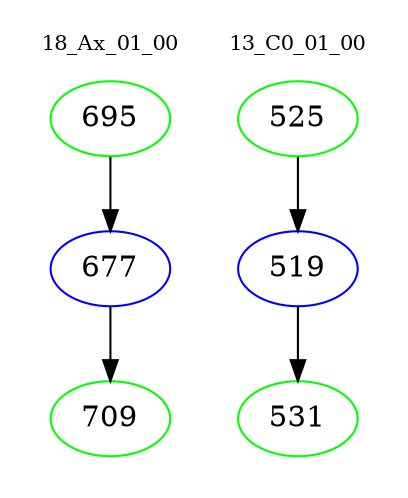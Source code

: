 digraph{
subgraph cluster_0 {
color = white
label = "18_Ax_01_00";
fontsize=10;
T0_695 [label="695", color="green"]
T0_695 -> T0_677 [color="black"]
T0_677 [label="677", color="blue"]
T0_677 -> T0_709 [color="black"]
T0_709 [label="709", color="green"]
}
subgraph cluster_1 {
color = white
label = "13_C0_01_00";
fontsize=10;
T1_525 [label="525", color="green"]
T1_525 -> T1_519 [color="black"]
T1_519 [label="519", color="blue"]
T1_519 -> T1_531 [color="black"]
T1_531 [label="531", color="green"]
}
}
